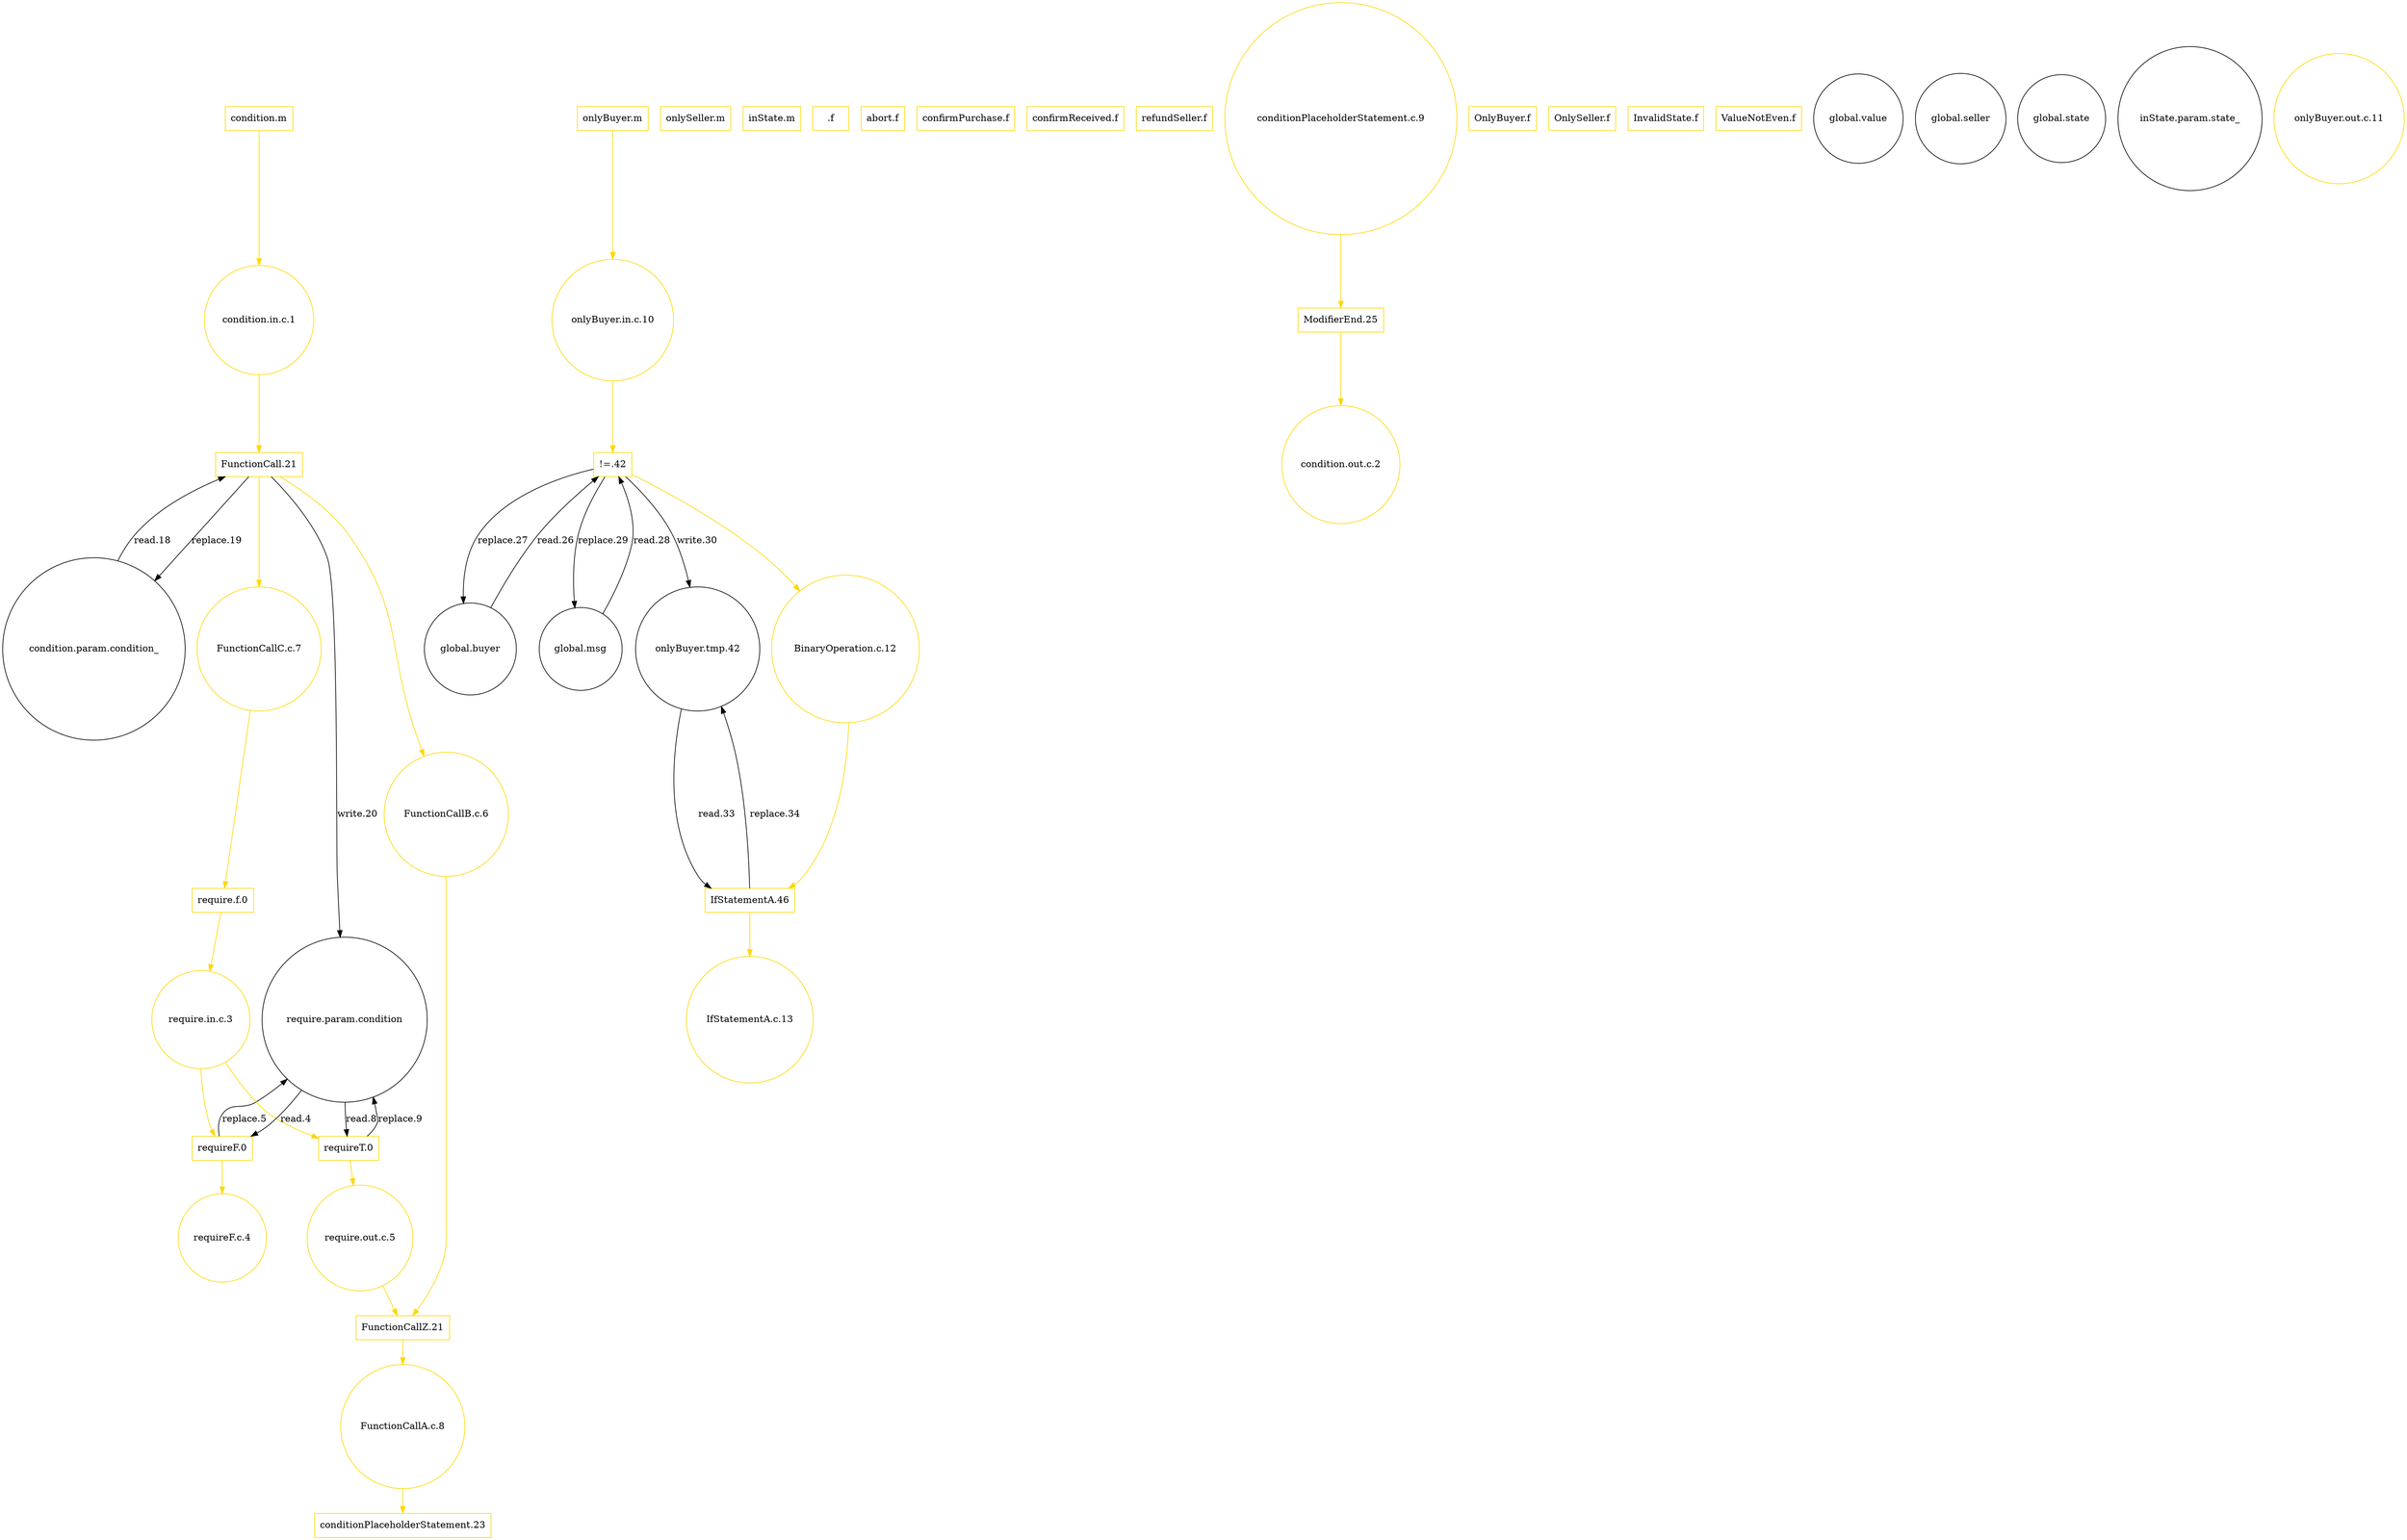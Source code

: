 digraph G{
node[shape=box]
"condition.m"[label="condition.m",color=gold]
"onlyBuyer.m"[label="onlyBuyer.m",color=gold]
"onlySeller.m"[label="onlySeller.m",color=gold]
"inState.m"[label="inState.m",color=gold]
".f"[label=".f",color=gold]
"abort.f"[label="abort.f",color=gold]
"confirmPurchase.f"[label="confirmPurchase.f",color=gold]
"confirmReceived.f"[label="confirmReceived.f",color=gold]
"refundSeller.f"[label="refundSeller.f",color=gold]
"require.f.0"[label="require.f.0",color=gold]
"requireF.0"[label="requireF.0",color=gold]
"requireT.0"[label="requireT.0",color=gold]
"FunctionCall.21"[label="FunctionCall.21",color=gold]
"FunctionCallZ.21"[label="FunctionCallZ.21",color=gold]
"conditionPlaceholderStatement.23"[label="conditionPlaceholderStatement.23",color=gold]
"ModifierEnd.25"[label="ModifierEnd.25",color=gold]
"OnlyBuyer.f"[label="OnlyBuyer.f",color=gold]
"OnlySeller.f"[label="OnlySeller.f",color=gold]
"InvalidState.f"[label="InvalidState.f",color=gold]
"ValueNotEven.f"[label="ValueNotEven.f",color=gold]
"!=.42"[label="!=.42",color=gold]
"IfStatementA.46"[label="IfStatementA.46",color=gold]
node[shape=circle]
"global.value"[label="global.value"]
"global.seller"[label="global.seller"]
"global.buyer"[label="global.buyer"]
"global.state"[label="global.state"]
"condition.param.condition_"[label="condition.param.condition_"]
"inState.param.state_"[label="inState.param.state_"]
"global.msg"[label="global.msg"]
"condition.in.c.1"[label="condition.in.c.1",color=gold]
"condition.out.c.2"[label="condition.out.c.2",color=gold]
"require.in.c.3"[label="require.in.c.3",color=gold]
"require.param.condition"[label="require.param.condition"]
"requireF.c.4"[label="requireF.c.4",color=gold]
"require.out.c.5"[label="require.out.c.5",color=gold]
"FunctionCallB.c.6"[label="FunctionCallB.c.6",color=gold]
"FunctionCallC.c.7"[label="FunctionCallC.c.7",color=gold]
"FunctionCallA.c.8"[label="FunctionCallA.c.8",color=gold]
"conditionPlaceholderStatement.c.9"[label="conditionPlaceholderStatement.c.9",color=gold]
"onlyBuyer.in.c.10"[label="onlyBuyer.in.c.10",color=gold]
"onlyBuyer.out.c.11"[label="onlyBuyer.out.c.11",color=gold]
"onlyBuyer.tmp.42"[label="onlyBuyer.tmp.42"]
"BinaryOperation.c.12"[label="BinaryOperation.c.12",color=gold]
"IfStatementA.c.13"[label="IfStatementA.c.13",color=gold]
"condition.m"->"condition.in.c.1"[color=gold]
"require.f.0"->"require.in.c.3"[color=gold]
"require.in.c.3"->"requireF.0"[color=gold]
"require.param.condition"->"requireF.0"[label="read.4"]
"requireF.0"->"require.param.condition"[label="replace.5"]
"requireF.0"->"requireF.c.4"[color=gold]
"require.in.c.3"->"requireT.0"[color=gold]
"require.param.condition"->"requireT.0"[label="read.8"]
"requireT.0"->"require.param.condition"[label="replace.9"]
"requireT.0"->"require.out.c.5"[color=gold]
"condition.in.c.1"->"FunctionCall.21"[color=gold]
"FunctionCall.21"->"FunctionCallB.c.6"[color=gold]
"FunctionCall.21"->"FunctionCallC.c.7"[color=gold]
"FunctionCallB.c.6"->"FunctionCallZ.21"[color=gold]
"FunctionCallZ.21"->"FunctionCallA.c.8"[color=gold]
"FunctionCallC.c.7"->"require.f.0"[color=gold]
"require.out.c.5"->"FunctionCallZ.21"[color=gold]
"condition.param.condition_"->"FunctionCall.21"[label="read.18"]
"FunctionCall.21"->"condition.param.condition_"[label="replace.19"]
"FunctionCall.21"->"require.param.condition"[label="write.20"]
"FunctionCallA.c.8"->"conditionPlaceholderStatement.23"[color=gold]
"conditionPlaceholderStatement.c.9"->"ModifierEnd.25"[color=gold]
"ModifierEnd.25"->"condition.out.c.2"[color=gold]
"onlyBuyer.m"->"onlyBuyer.in.c.10"[color=gold]
"onlyBuyer.in.c.10"->"!=.42"[color=gold]
"global.buyer"->"!=.42"[label="read.26"]
"!=.42"->"global.buyer"[label="replace.27"]
"global.msg"->"!=.42"[label="read.28"]
"!=.42"->"global.msg"[label="replace.29"]
"!=.42"->"onlyBuyer.tmp.42"[label="write.30"]
"!=.42"->"BinaryOperation.c.12"[color=gold]
"BinaryOperation.c.12"->"IfStatementA.46"[color=gold]
"onlyBuyer.tmp.42"->"IfStatementA.46"[label="read.33"]
"IfStatementA.46"->"onlyBuyer.tmp.42"[label="replace.34"]
"IfStatementA.46"->"IfStatementA.c.13"[color=gold]
}

